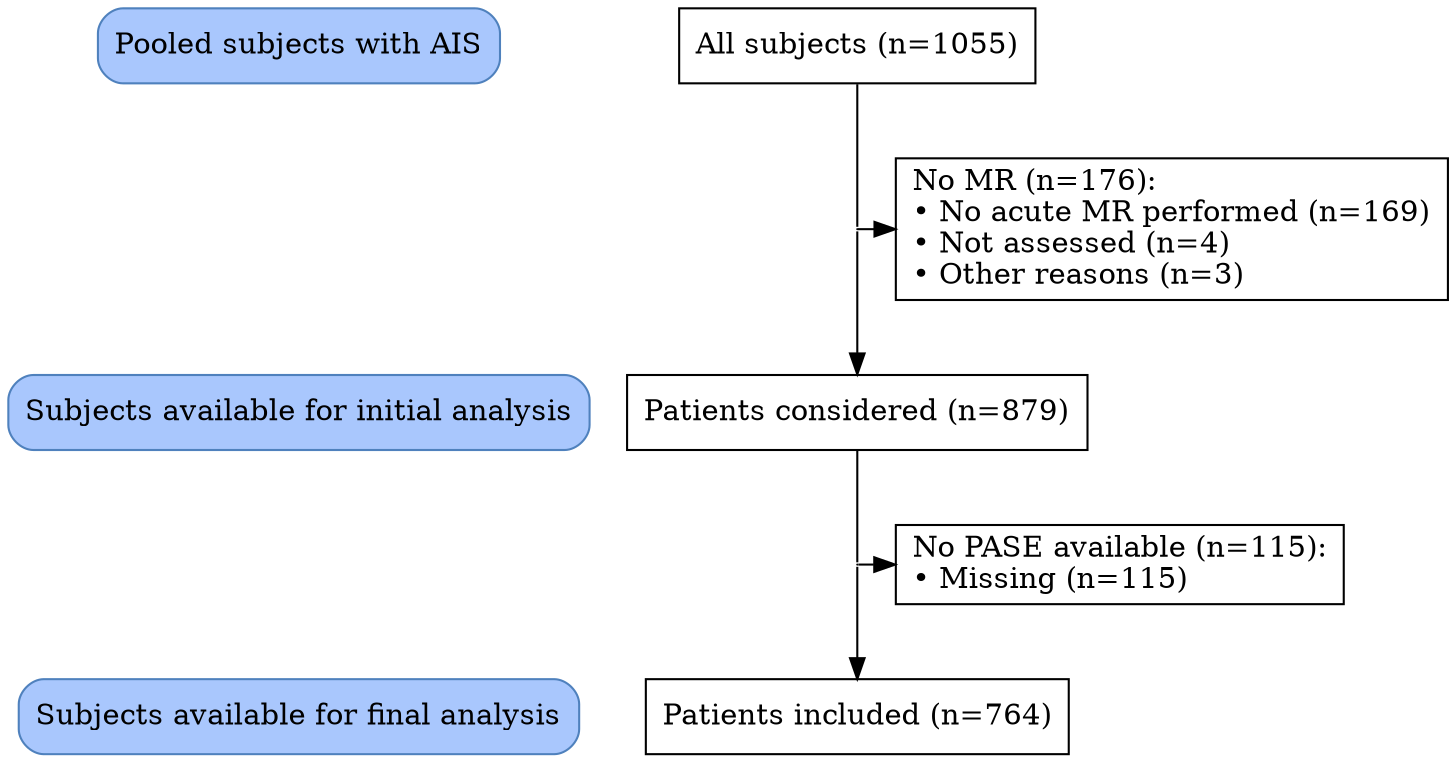 digraph consort_diagram {
  graph [layout = dot]

node [shape = rectangle, style = "rounded,filled", fillcolor = "#A9C7FD" color = "#4F81BD"]
label6 [label = "Pooled subjects with AIS"]
label7 [label = "Subjects available for initial analysis"]
label8 [label = "Subjects available for final analysis"]


edge[style=invis];
label6 -> label7 -> label8;


# node definitions with substituted label text
  node [shape = rectangle, fillcolor = Biege, style="", fillcolor = "", color = ""]

node1 [label = "All subjects (n=1055)"]
node2 [label = "No MR (n=176):\l• No acute MR performed (n=169)\l• Not assessed (n=4)\l• Other reasons (n=3)\l"]
node3 [label = "Patients considered (n=879)"]
node4 [label = "No PASE available (n=115):\l• Missing (n=115)\l"]
node5 [label = "Patients included (n=764)"]


## Invisible point node for joints

node [shape = point, width = 0]

P1 P2

subgraph {
  rank = same; rankdir = LR; label6;  node1;
  }
subgraph {
  rank = same; rankdir = LR; P1; node2;
  }
subgraph {
  rank = same; rankdir = LR; label7;  node3;
  }
subgraph {
  rank = same; rankdir = LR; P2; node4;
  }
subgraph {
  rank = same; rankdir = LR; label8; node5;
  }

edge[style=""];

node1 -> P1 [arrowhead = none];
P1 -> node2;
P1 -> node3;
node3 -> P2 [arrowhead = none];
P2 -> node4;
P2 -> node5;


}

